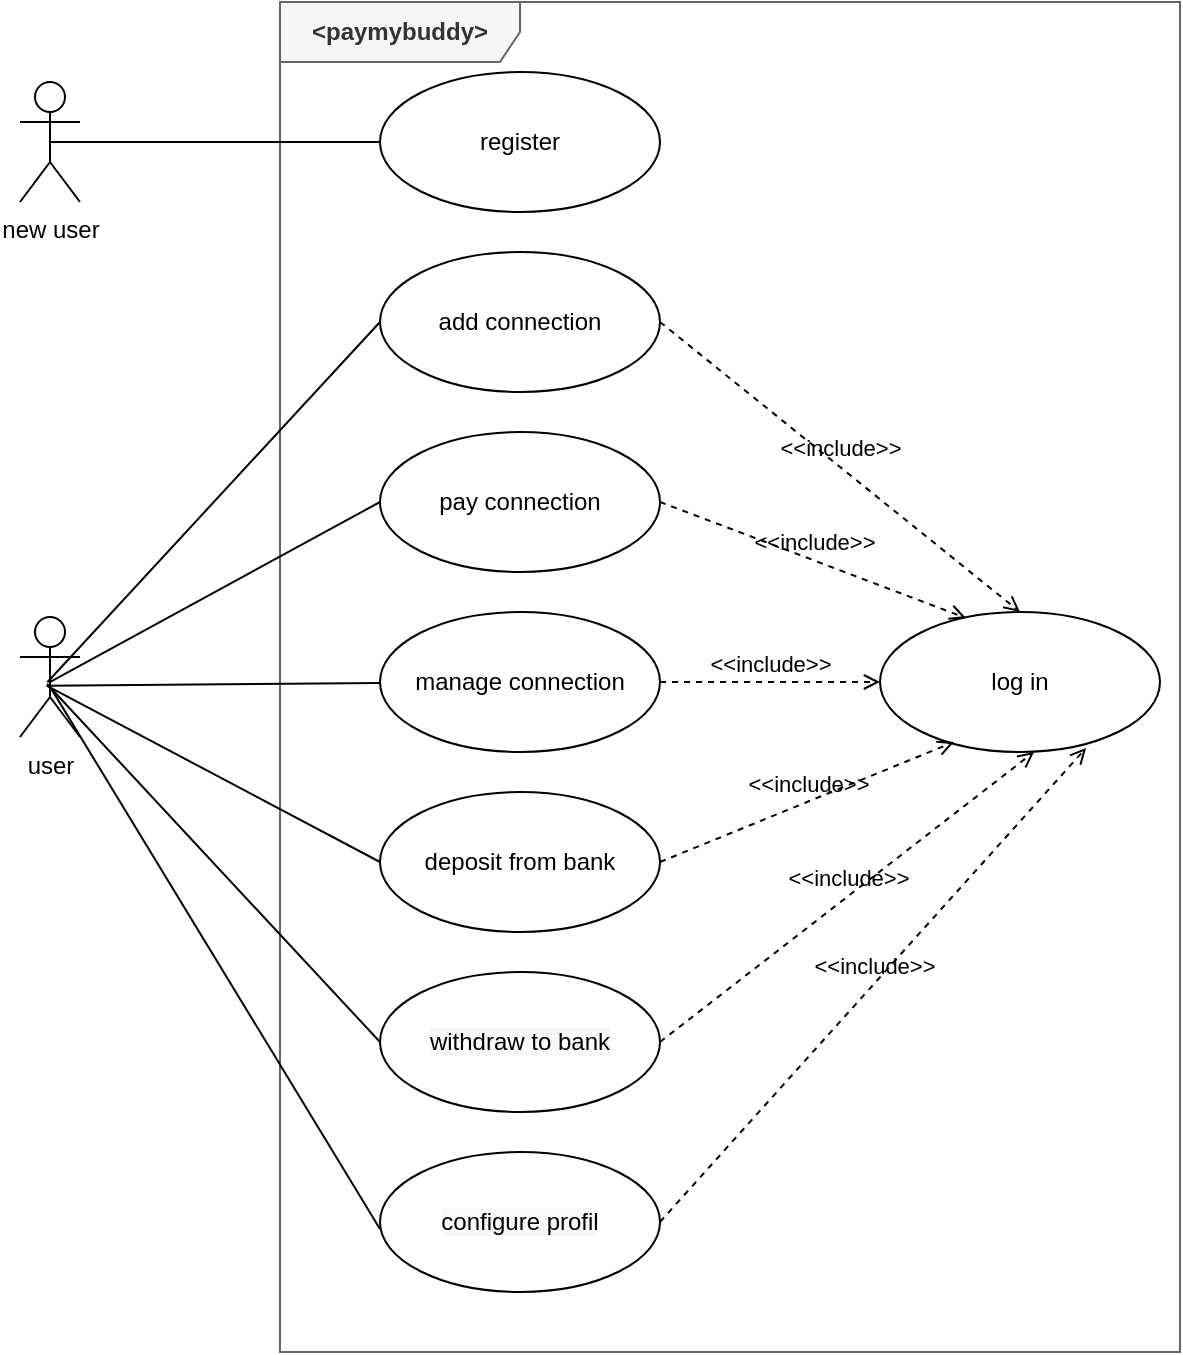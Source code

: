 <mxfile version="20.3.0" type="device" pages="3"><diagram id="xxMG99taoB5J-sArsZjC" name="User stories"><mxGraphModel dx="1182" dy="834" grid="1" gridSize="10" guides="1" tooltips="1" connect="1" arrows="1" fold="1" page="1" pageScale="1" pageWidth="827" pageHeight="1169" math="0" shadow="0"><root><mxCell id="0"/><mxCell id="1" parent="0"/><mxCell id="FmHyTKS54E8O2tWpRUdW-1" value="&lt;b&gt;&amp;lt;paymybuddy&amp;gt;&lt;/b&gt;" style="shape=umlFrame;whiteSpace=wrap;html=1;width=120;height=30;fillColor=#f5f5f5;strokeColor=#666666;fontColor=#333333;" parent="1" vertex="1"><mxGeometry x="190" y="85" width="450" height="675" as="geometry"/></mxCell><mxCell id="FmHyTKS54E8O2tWpRUdW-2" value="register" style="ellipse;whiteSpace=wrap;html=1;" parent="1" vertex="1"><mxGeometry x="240" y="120" width="140" height="70" as="geometry"/></mxCell><mxCell id="FmHyTKS54E8O2tWpRUdW-3" value="add connection" style="ellipse;whiteSpace=wrap;html=1;" parent="1" vertex="1"><mxGeometry x="240" y="210" width="140" height="70" as="geometry"/></mxCell><mxCell id="FmHyTKS54E8O2tWpRUdW-4" value="pay connection" style="ellipse;whiteSpace=wrap;html=1;" parent="1" vertex="1"><mxGeometry x="240" y="300" width="140" height="70" as="geometry"/></mxCell><mxCell id="FmHyTKS54E8O2tWpRUdW-5" value="manage connection" style="ellipse;whiteSpace=wrap;html=1;" parent="1" vertex="1"><mxGeometry x="240" y="390" width="140" height="70" as="geometry"/></mxCell><mxCell id="FmHyTKS54E8O2tWpRUdW-6" value="deposit from bank" style="ellipse;whiteSpace=wrap;html=1;" parent="1" vertex="1"><mxGeometry x="240" y="480" width="140" height="70" as="geometry"/></mxCell><mxCell id="FmHyTKS54E8O2tWpRUdW-7" value="&lt;span style=&quot;color: rgb(0 , 0 , 0) ; font-family: &amp;quot;helvetica&amp;quot; ; font-size: 12px ; font-style: normal ; font-weight: 400 ; letter-spacing: normal ; text-align: center ; text-indent: 0px ; text-transform: none ; word-spacing: 0px ; background-color: rgb(248 , 249 , 250) ; display: inline ; float: none&quot;&gt;withdraw to bank&lt;/span&gt;" style="ellipse;whiteSpace=wrap;html=1;" parent="1" vertex="1"><mxGeometry x="240" y="570" width="140" height="70" as="geometry"/></mxCell><mxCell id="FmHyTKS54E8O2tWpRUdW-9" value="log in" style="ellipse;whiteSpace=wrap;html=1;" parent="1" vertex="1"><mxGeometry x="490" y="390" width="140" height="70" as="geometry"/></mxCell><mxCell id="FmHyTKS54E8O2tWpRUdW-11" value="user" style="shape=umlActor;verticalLabelPosition=bottom;verticalAlign=top;html=1;" parent="1" vertex="1"><mxGeometry x="60" y="392.5" width="30" height="60" as="geometry"/></mxCell><mxCell id="FmHyTKS54E8O2tWpRUdW-15" value="new user" style="shape=umlActor;verticalLabelPosition=bottom;verticalAlign=top;html=1;" parent="1" vertex="1"><mxGeometry x="60" y="125" width="30" height="60" as="geometry"/></mxCell><mxCell id="FmHyTKS54E8O2tWpRUdW-16" value="" style="endArrow=none;html=1;exitX=0.5;exitY=0.5;exitDx=0;exitDy=0;exitPerimeter=0;" parent="1" source="FmHyTKS54E8O2tWpRUdW-15" target="FmHyTKS54E8O2tWpRUdW-2" edge="1"><mxGeometry relative="1" as="geometry"><mxPoint x="80" y="154.5" as="sourcePoint"/><mxPoint x="240" y="154.5" as="targetPoint"/></mxGeometry></mxCell><mxCell id="FmHyTKS54E8O2tWpRUdW-33" value="" style="endArrow=none;html=1;entryX=0;entryY=0.5;entryDx=0;entryDy=0;exitX=0.456;exitY=0.544;exitDx=0;exitDy=0;exitPerimeter=0;" parent="1" source="FmHyTKS54E8O2tWpRUdW-11" target="FmHyTKS54E8O2tWpRUdW-3" edge="1"><mxGeometry relative="1" as="geometry"><mxPoint x="60" y="340" as="sourcePoint"/><mxPoint x="240" y="250" as="targetPoint"/></mxGeometry></mxCell><mxCell id="FmHyTKS54E8O2tWpRUdW-36" value="" style="endArrow=none;html=1;entryX=0;entryY=0.5;entryDx=0;entryDy=0;exitX=0.489;exitY=0.544;exitDx=0;exitDy=0;exitPerimeter=0;" parent="1" source="FmHyTKS54E8O2tWpRUdW-11" target="FmHyTKS54E8O2tWpRUdW-4" edge="1"><mxGeometry relative="1" as="geometry"><mxPoint x="80" y="360" as="sourcePoint"/><mxPoint x="240" y="334.5" as="targetPoint"/></mxGeometry></mxCell><mxCell id="FmHyTKS54E8O2tWpRUdW-39" value="" style="endArrow=none;html=1;exitX=0.456;exitY=0.572;exitDx=0;exitDy=0;exitPerimeter=0;" parent="1" source="FmHyTKS54E8O2tWpRUdW-11" target="FmHyTKS54E8O2tWpRUdW-5" edge="1"><mxGeometry relative="1" as="geometry"><mxPoint x="130" y="410" as="sourcePoint"/><mxPoint x="240" y="424.5" as="targetPoint"/></mxGeometry></mxCell><mxCell id="FmHyTKS54E8O2tWpRUdW-42" value="" style="endArrow=none;html=1;entryX=0;entryY=0.5;entryDx=0;entryDy=0;exitX=0.444;exitY=0.572;exitDx=0;exitDy=0;exitPerimeter=0;" parent="1" source="FmHyTKS54E8O2tWpRUdW-11" target="FmHyTKS54E8O2tWpRUdW-6" edge="1"><mxGeometry relative="1" as="geometry"><mxPoint x="140" y="430" as="sourcePoint"/><mxPoint x="240" y="514.5" as="targetPoint"/></mxGeometry></mxCell><mxCell id="FmHyTKS54E8O2tWpRUdW-45" value="" style="endArrow=none;html=1;entryX=0;entryY=0.5;entryDx=0;entryDy=0;exitX=0.45;exitY=0.558;exitDx=0;exitDy=0;exitPerimeter=0;" parent="1" source="FmHyTKS54E8O2tWpRUdW-11" target="FmHyTKS54E8O2tWpRUdW-7" edge="1"><mxGeometry relative="1" as="geometry"><mxPoint x="140" y="450" as="sourcePoint"/><mxPoint x="240" y="604.5" as="targetPoint"/></mxGeometry></mxCell><mxCell id="e8ai6siRkskZwNuBO6jc-1" value="&amp;lt;&amp;lt;include&amp;gt;&amp;gt;" style="html=1;verticalAlign=bottom;labelBackgroundColor=none;endArrow=open;endFill=0;dashed=1;strokeWidth=1;entryX=0;entryY=0.5;entryDx=0;entryDy=0;exitX=1;exitY=0.5;exitDx=0;exitDy=0;" parent="1" source="FmHyTKS54E8O2tWpRUdW-5" target="FmHyTKS54E8O2tWpRUdW-9" edge="1"><mxGeometry width="160" relative="1" as="geometry"><mxPoint x="330" y="390" as="sourcePoint"/><mxPoint x="490" y="390" as="targetPoint"/></mxGeometry></mxCell><mxCell id="e8ai6siRkskZwNuBO6jc-2" value="&amp;lt;&amp;lt;include&amp;gt;&amp;gt;" style="html=1;verticalAlign=bottom;labelBackgroundColor=none;endArrow=open;endFill=0;dashed=1;strokeWidth=1;exitX=1;exitY=0.5;exitDx=0;exitDy=0;entryX=0.307;entryY=0.043;entryDx=0;entryDy=0;entryPerimeter=0;" parent="1" source="FmHyTKS54E8O2tWpRUdW-4" target="FmHyTKS54E8O2tWpRUdW-9" edge="1"><mxGeometry width="160" relative="1" as="geometry"><mxPoint x="330" y="390" as="sourcePoint"/><mxPoint x="490" y="390" as="targetPoint"/></mxGeometry></mxCell><mxCell id="e8ai6siRkskZwNuBO6jc-3" value="&amp;lt;&amp;lt;include&amp;gt;&amp;gt;" style="html=1;verticalAlign=bottom;labelBackgroundColor=none;endArrow=open;endFill=0;dashed=1;strokeWidth=1;entryX=0.5;entryY=0;entryDx=0;entryDy=0;exitX=1;exitY=0.5;exitDx=0;exitDy=0;" parent="1" source="FmHyTKS54E8O2tWpRUdW-3" target="FmHyTKS54E8O2tWpRUdW-9" edge="1"><mxGeometry width="160" relative="1" as="geometry"><mxPoint x="380" y="245" as="sourcePoint"/><mxPoint x="540" y="160" as="targetPoint"/></mxGeometry></mxCell><mxCell id="e8ai6siRkskZwNuBO6jc-4" value="&amp;lt;&amp;lt;include&amp;gt;&amp;gt;" style="html=1;verticalAlign=bottom;labelBackgroundColor=none;endArrow=open;endFill=0;dashed=1;strokeWidth=1;exitX=1;exitY=0.5;exitDx=0;exitDy=0;entryX=0.264;entryY=0.929;entryDx=0;entryDy=0;entryPerimeter=0;" parent="1" source="FmHyTKS54E8O2tWpRUdW-6" target="FmHyTKS54E8O2tWpRUdW-9" edge="1"><mxGeometry width="160" relative="1" as="geometry"><mxPoint x="380" y="514.5" as="sourcePoint"/><mxPoint x="520" y="460" as="targetPoint"/></mxGeometry></mxCell><mxCell id="e8ai6siRkskZwNuBO6jc-5" value="&amp;lt;&amp;lt;include&amp;gt;&amp;gt;" style="html=1;verticalAlign=bottom;labelBackgroundColor=none;endArrow=open;endFill=0;dashed=1;strokeWidth=1;entryX=0.55;entryY=1;entryDx=0;entryDy=0;entryPerimeter=0;exitX=1;exitY=0.5;exitDx=0;exitDy=0;" parent="1" source="FmHyTKS54E8O2tWpRUdW-7" target="FmHyTKS54E8O2tWpRUdW-9" edge="1"><mxGeometry width="160" relative="1" as="geometry"><mxPoint x="380" y="604.5" as="sourcePoint"/><mxPoint x="540" y="604.5" as="targetPoint"/></mxGeometry></mxCell><mxCell id="e8ai6siRkskZwNuBO6jc-6" value="&amp;lt;&amp;lt;include&amp;gt;&amp;gt;" style="html=1;verticalAlign=bottom;labelBackgroundColor=none;endArrow=open;endFill=0;dashed=1;strokeWidth=1;exitX=1;exitY=0.5;exitDx=0;exitDy=0;entryX=0.736;entryY=0.971;entryDx=0;entryDy=0;entryPerimeter=0;" parent="1" target="FmHyTKS54E8O2tWpRUdW-9" edge="1"><mxGeometry width="160" relative="1" as="geometry"><mxPoint x="380" y="695" as="sourcePoint"/><mxPoint x="574" y="694.5" as="targetPoint"/><Array as="points"/></mxGeometry></mxCell><mxCell id="4snQQTgfeUtFagz6M8MB-1" value="&lt;span style=&quot;color: rgb(0 , 0 , 0) ; font-family: &amp;quot;helvetica&amp;quot; ; font-size: 12px ; font-style: normal ; font-weight: 400 ; letter-spacing: normal ; text-align: center ; text-indent: 0px ; text-transform: none ; word-spacing: 0px ; background-color: rgb(248 , 249 , 250) ; display: inline ; float: none&quot;&gt;configure profil&lt;/span&gt;" style="ellipse;whiteSpace=wrap;html=1;" parent="1" vertex="1"><mxGeometry x="240" y="660" width="140" height="70" as="geometry"/></mxCell><mxCell id="4snQQTgfeUtFagz6M8MB-2" value="" style="endArrow=none;html=1;entryX=0;entryY=0.55;entryDx=0;entryDy=0;entryPerimeter=0;exitX=0.489;exitY=0.572;exitDx=0;exitDy=0;exitPerimeter=0;" parent="1" source="FmHyTKS54E8O2tWpRUdW-11" target="4snQQTgfeUtFagz6M8MB-1" edge="1"><mxGeometry relative="1" as="geometry"><mxPoint x="75" y="530" as="sourcePoint"/><mxPoint x="222.99" y="682.02" as="targetPoint"/></mxGeometry></mxCell></root></mxGraphModel></diagram><diagram id="re6haFcvQXEnMgCoF_5F" name="Model classes"><mxGraphModel dx="591" dy="417" grid="1" gridSize="10" guides="1" tooltips="1" connect="1" arrows="1" fold="1" page="1" pageScale="1" pageWidth="827" pageHeight="1169" math="0" shadow="0"><root><mxCell id="0"/><mxCell id="1" parent="0"/><mxCell id="lU9YC1CF7ty0V0yaXgEz-1" value="" style="shape=folder;fontStyle=1;spacingTop=10;tabWidth=100;tabHeight=29;tabPosition=left;html=1;fillColor=#ffe6cc;strokeColor=#d79b00;rotation=0;" parent="1" vertex="1"><mxGeometry x="20" y="10" width="790" height="420" as="geometry"/></mxCell><mxCell id="YAiseqW8xWY5xE72WVcd-1" value="&lt;b style=&quot;color: rgb(51, 51, 51);&quot;&gt;paymybuddy&lt;br&gt;&lt;/b&gt;" style="text;html=1;align=center;verticalAlign=middle;resizable=0;points=[];autosize=1;strokeColor=#d79b00;fillColor=#ffe6cc;gradientColor=none;glass=0;" parent="1" vertex="1"><mxGeometry x="20" y="10" width="100" height="30" as="geometry"/></mxCell><mxCell id="GdyuxBAX7qN3xK8ZL6hc-1" value="" style="shape=folder;fontStyle=1;spacingTop=10;tabWidth=100;tabHeight=20;tabPosition=left;html=1;fillColor=#d5e8d4;strokeColor=#82b366;" parent="1" vertex="1"><mxGeometry x="40" y="39.83" width="740" height="370.17" as="geometry"/></mxCell><mxCell id="GdyuxBAX7qN3xK8ZL6hc-2" value="&lt;span style=&quot;font-size: 12px;&quot;&gt;model&lt;/span&gt;" style="text;strokeColor=none;fillColor=none;html=1;fontSize=24;fontStyle=1;verticalAlign=middle;align=center;" parent="1" vertex="1"><mxGeometry x="10" y="30" width="100" height="40" as="geometry"/></mxCell><mxCell id="rjfNRUG94rhP-62dyF5x-1" value="+ Registered" style="swimlane;fontStyle=1;align=center;verticalAlign=top;childLayout=stackLayout;horizontal=1;startSize=26;horizontalStack=0;resizeParent=1;resizeParentMax=0;resizeLast=0;collapsible=1;marginBottom=0;fillColor=#d5e8d4;strokeColor=#000000;" parent="1" vertex="1"><mxGeometry x="420" y="90" width="280" height="311.713" as="geometry"/></mxCell><mxCell id="rjfNRUG94rhP-62dyF5x-2" value="- email: String" style="text;strokeColor=none;fillColor=none;align=left;verticalAlign=top;spacingLeft=4;spacingRight=4;overflow=hidden;rotatable=0;points=[[0,0.5],[1,0.5]];portConstraint=eastwest;" parent="rjfNRUG94rhP-62dyF5x-1" vertex="1"><mxGeometry y="26" width="280" height="20.344" as="geometry"/></mxCell><mxCell id="rjfNRUG94rhP-62dyF5x-3" value="- password: String" style="text;strokeColor=none;fillColor=none;align=left;verticalAlign=top;spacingLeft=4;spacingRight=4;overflow=hidden;rotatable=0;points=[[0,0.5],[1,0.5]];portConstraint=eastwest;" parent="rjfNRUG94rhP-62dyF5x-1" vertex="1"><mxGeometry y="46.344" width="280" height="20.344" as="geometry"/></mxCell><mxCell id="rjfNRUG94rhP-62dyF5x-4" value="- firstName: String" style="text;strokeColor=none;fillColor=none;align=left;verticalAlign=top;spacingLeft=4;spacingRight=4;overflow=hidden;rotatable=0;points=[[0,0.5],[1,0.5]];portConstraint=eastwest;" parent="rjfNRUG94rhP-62dyF5x-1" vertex="1"><mxGeometry y="66.687" width="280" height="20.344" as="geometry"/></mxCell><mxCell id="rjfNRUG94rhP-62dyF5x-5" value="- lastName: String" style="text;strokeColor=none;fillColor=none;align=left;verticalAlign=top;spacingLeft=4;spacingRight=4;overflow=hidden;rotatable=0;points=[[0,0.5],[1,0.5]];portConstraint=eastwest;" parent="rjfNRUG94rhP-62dyF5x-1" vertex="1"><mxGeometry y="87.031" width="280" height="20.344" as="geometry"/></mxCell><mxCell id="rjfNRUG94rhP-62dyF5x-6" value="- birthDate: java.sql.Date" style="text;strokeColor=none;fillColor=none;align=left;verticalAlign=top;spacingLeft=4;spacingRight=4;overflow=hidden;rotatable=0;points=[[0,0.5],[1,0.5]];portConstraint=eastwest;" parent="rjfNRUG94rhP-62dyF5x-1" vertex="1"><mxGeometry y="107.375" width="280" height="20.344" as="geometry"/></mxCell><mxCell id="rjfNRUG94rhP-62dyF5x-7" value="- iban: String" style="text;strokeColor=none;fillColor=none;align=left;verticalAlign=top;spacingLeft=4;spacingRight=4;overflow=hidden;rotatable=0;points=[[0,0.5],[1,0.5]];portConstraint=eastwest;" parent="rjfNRUG94rhP-62dyF5x-1" vertex="1"><mxGeometry y="127.718" width="280" height="20.344" as="geometry"/></mxCell><mxCell id="rjfNRUG94rhP-62dyF5x-8" value="- balance: double" style="text;strokeColor=none;fillColor=none;align=left;verticalAlign=top;spacingLeft=4;spacingRight=4;overflow=hidden;rotatable=0;points=[[0,0.5],[1,0.5]];portConstraint=eastwest;" parent="rjfNRUG94rhP-62dyF5x-1" vertex="1"><mxGeometry y="148.062" width="280" height="20.344" as="geometry"/></mxCell><mxCell id="rjfNRUG94rhP-62dyF5x-9" value="" style="line;strokeWidth=1;fillColor=none;align=left;verticalAlign=middle;spacingTop=-1;spacingLeft=3;spacingRight=3;rotatable=0;labelPosition=right;points=[];portConstraint=eastwest;" parent="rjfNRUG94rhP-62dyF5x-1" vertex="1"><mxGeometry y="168.405" width="280" height="6.26" as="geometry"/></mxCell><mxCell id="ErkV7QwUXXA3JRK7GCIW-8" value="+ Registered(: String,: String,: String,: String,&#10;: Date,: String)" style="text;strokeColor=none;fillColor=none;align=left;verticalAlign=top;spacingLeft=4;spacingRight=4;overflow=hidden;rotatable=0;points=[[0,0.5],[1,0.5]];portConstraint=eastwest;" parent="rjfNRUG94rhP-62dyF5x-1" vertex="1"><mxGeometry y="174.665" width="280" height="35.33" as="geometry"/></mxCell><mxCell id="ErkV7QwUXXA3JRK7GCIW-9" value="+ equals(): boolean" style="text;strokeColor=none;fillColor=none;align=left;verticalAlign=top;spacingLeft=4;spacingRight=4;overflow=hidden;rotatable=0;points=[[0,0.5],[1,0.5]];portConstraint=eastwest;" parent="rjfNRUG94rhP-62dyF5x-1" vertex="1"><mxGeometry y="209.995" width="280" height="20.344" as="geometry"/></mxCell><mxCell id="ErkV7QwUXXA3JRK7GCIW-3" value="+ addConnection(: Registered): void" style="text;strokeColor=none;fillColor=none;align=left;verticalAlign=top;spacingLeft=4;spacingRight=4;overflow=hidden;rotatable=0;points=[[0,0.5],[1,0.5]];portConstraint=eastwest;" parent="rjfNRUG94rhP-62dyF5x-1" vertex="1"><mxGeometry y="230.339" width="280" height="20.344" as="geometry"/></mxCell><mxCell id="ErkV7QwUXXA3JRK7GCIW-4" value="+ removeConnection(: Registered): void" style="text;strokeColor=none;fillColor=none;align=left;verticalAlign=top;spacingLeft=4;spacingRight=4;overflow=hidden;rotatable=0;points=[[0,0.5],[1,0.5]];portConstraint=eastwest;" parent="rjfNRUG94rhP-62dyF5x-1" vertex="1"><mxGeometry y="250.682" width="280" height="20.344" as="geometry"/></mxCell><mxCell id="ErkV7QwUXXA3JRK7GCIW-6" value="+ addSendedTransaction(: Transaction): void" style="text;strokeColor=none;fillColor=none;align=left;verticalAlign=top;spacingLeft=4;spacingRight=4;overflow=hidden;rotatable=0;points=[[0,0.5],[1,0.5]];portConstraint=eastwest;" parent="rjfNRUG94rhP-62dyF5x-1" vertex="1"><mxGeometry y="271.026" width="280" height="20.344" as="geometry"/></mxCell><mxCell id="ErkV7QwUXXA3JRK7GCIW-7" value="+ addReceivedTransaction(: Transaction): void" style="text;strokeColor=none;fillColor=none;align=left;verticalAlign=top;spacingLeft=4;spacingRight=4;overflow=hidden;rotatable=0;points=[[0,0.5],[1,0.5]];portConstraint=eastwest;" parent="rjfNRUG94rhP-62dyF5x-1" vertex="1"><mxGeometry y="291.37" width="280" height="20.344" as="geometry"/></mxCell><mxCell id="rjfNRUG94rhP-62dyF5x-10" value="+ Transaction" style="swimlane;fontStyle=1;align=center;verticalAlign=top;childLayout=stackLayout;horizontal=1;startSize=26;horizontalStack=0;resizeParent=1;resizeParentMax=0;resizeLast=0;collapsible=1;marginBottom=0;fillColor=#d5e8d4;strokeColor=#000000;" parent="1" vertex="1"><mxGeometry x="60" y="90" width="250" height="154.321" as="geometry"/></mxCell><mxCell id="mjjPSUzZbkEqPlDbt9-V-7" value="- transactionId: long" style="text;strokeColor=none;fillColor=none;align=left;verticalAlign=top;spacingLeft=4;spacingRight=4;overflow=hidden;rotatable=0;points=[[0,0.5],[1,0.5]];portConstraint=eastwest;" parent="rjfNRUG94rhP-62dyF5x-10" vertex="1"><mxGeometry y="26" width="250" height="20.344" as="geometry"/></mxCell><mxCell id="rjfNRUG94rhP-62dyF5x-12" value="- dateTime: java.sql.Timestamp" style="text;strokeColor=none;fillColor=none;align=left;verticalAlign=top;spacingLeft=4;spacingRight=4;overflow=hidden;rotatable=0;points=[[0,0.5],[1,0.5]];portConstraint=eastwest;" parent="rjfNRUG94rhP-62dyF5x-10" vertex="1"><mxGeometry y="46.344" width="250" height="20.344" as="geometry"/></mxCell><mxCell id="rjfNRUG94rhP-62dyF5x-13" value="- amont: double" style="text;strokeColor=none;fillColor=none;align=left;verticalAlign=top;spacingLeft=4;spacingRight=4;overflow=hidden;rotatable=0;points=[[0,0.5],[1,0.5]];portConstraint=eastwest;" parent="rjfNRUG94rhP-62dyF5x-10" vertex="1"><mxGeometry y="66.687" width="250" height="20.344" as="geometry"/></mxCell><mxCell id="TJP0kysgnHJOxsG-RHQ1-1" value="- fee: double" style="text;strokeColor=none;fillColor=none;align=left;verticalAlign=top;spacingLeft=4;spacingRight=4;overflow=hidden;rotatable=0;points=[[0,0.5],[1,0.5]];portConstraint=eastwest;" parent="rjfNRUG94rhP-62dyF5x-10" vertex="1"><mxGeometry y="87.031" width="250" height="20.344" as="geometry"/></mxCell><mxCell id="rjfNRUG94rhP-62dyF5x-15" value="" style="line;strokeWidth=1;fillColor=none;align=left;verticalAlign=middle;spacingTop=-1;spacingLeft=3;spacingRight=3;rotatable=0;labelPosition=right;points=[];portConstraint=eastwest;" parent="rjfNRUG94rhP-62dyF5x-10" vertex="1"><mxGeometry y="107.375" width="250" height="6.26" as="geometry"/></mxCell><mxCell id="5Cfh356xiwPwccJ1Z_U3-1" value="+ Transaction(: Timestamp, amount: double)" style="text;strokeColor=none;fillColor=none;align=left;verticalAlign=top;spacingLeft=4;spacingRight=4;overflow=hidden;rotatable=0;points=[[0,0.5],[1,0.5]];portConstraint=eastwest;" parent="rjfNRUG94rhP-62dyF5x-10" vertex="1"><mxGeometry y="113.634" width="250" height="20.344" as="geometry"/></mxCell><mxCell id="6MrBA3zf_0KYaVBLMWom-1" value="+ monetize(): void" style="text;strokeColor=none;fillColor=none;align=left;verticalAlign=top;spacingLeft=4;spacingRight=4;overflow=hidden;rotatable=0;points=[[0,0.5],[1,0.5]];portConstraint=eastwest;" vertex="1" parent="rjfNRUG94rhP-62dyF5x-10"><mxGeometry y="133.978" width="250" height="20.344" as="geometry"/></mxCell><mxCell id="2jjG0EpL02r9pUlYOXsF-1" value="send" style="text;html=1;strokeColor=none;fillColor=none;align=center;verticalAlign=middle;whiteSpace=wrap;rounded=0;" parent="1" vertex="1"><mxGeometry x="320" y="75" width="60" height="15" as="geometry"/></mxCell><mxCell id="A1-amMCZ4FzO_DaZH3jo-1" value="connect" style="text;html=1;strokeColor=none;fillColor=none;align=center;verticalAlign=middle;whiteSpace=wrap;rounded=0;" parent="1" vertex="1"><mxGeometry x="700" y="93.5" width="60" height="20" as="geometry"/></mxCell><mxCell id="rNup6urI1Es-uKU9JBVO-1" value="" style="endArrow=none;html=1;rounded=0;align=center;verticalAlign=top;endFill=0;labelBackgroundColor=none;strokeColor=#000000;entryX=1;entryY=0.023;entryDx=0;entryDy=0;entryPerimeter=0;edgeStyle=orthogonalEdgeStyle;exitX=0.999;exitY=0.104;exitDx=0;exitDy=0;exitPerimeter=0;" parent="1" source="rjfNRUG94rhP-62dyF5x-1" target="rjfNRUG94rhP-62dyF5x-1" edge="1"><mxGeometry relative="1" as="geometry"><mxPoint x="650.43" y="112.64" as="sourcePoint"/><mxPoint x="650.93" y="94.999" as="targetPoint"/><Array as="points"><mxPoint x="760" y="112"/><mxPoint x="760" y="95"/></Array></mxGeometry></mxCell><mxCell id="rNup6urI1Es-uKU9JBVO-2" value="*" style="resizable=0;html=1;align=left;verticalAlign=top;labelBackgroundColor=none;glass=0;gradientColor=none;" parent="rNup6urI1Es-uKU9JBVO-1" connectable="0" vertex="1"><mxGeometry x="-1" relative="1" as="geometry"><mxPoint y="-45" as="offset"/></mxGeometry></mxCell><mxCell id="rNup6urI1Es-uKU9JBVO-3" value="*" style="resizable=0;html=1;align=left;verticalAlign=top;labelBackgroundColor=none;glass=0;gradientColor=none;" parent="rNup6urI1Es-uKU9JBVO-1" connectable="0" vertex="1"><mxGeometry x="-1" relative="1" as="geometry"><mxPoint y="-2" as="offset"/></mxGeometry></mxCell><mxCell id="mjjPSUzZbkEqPlDbt9-V-1" value="" style="endArrow=none;html=1;rounded=0;align=center;verticalAlign=top;endFill=0;labelBackgroundColor=none;entryX=-0.002;entryY=0.014;entryDx=0;entryDy=0;strokeColor=#000000;entryPerimeter=0;exitX=0.999;exitY=0.032;exitDx=0;exitDy=0;exitPerimeter=0;" parent="1" source="rjfNRUG94rhP-62dyF5x-10" target="rjfNRUG94rhP-62dyF5x-1" edge="1"><mxGeometry relative="1" as="geometry"><mxPoint x="310" y="100" as="sourcePoint"/><mxPoint x="490" y="430" as="targetPoint"/></mxGeometry></mxCell><mxCell id="mjjPSUzZbkEqPlDbt9-V-2" value="*" style="resizable=0;html=1;align=left;verticalAlign=top;labelBackgroundColor=none;" parent="mjjPSUzZbkEqPlDbt9-V-1" connectable="0" vertex="1"><mxGeometry x="-1" relative="1" as="geometry"><mxPoint y="-20" as="offset"/></mxGeometry></mxCell><mxCell id="mjjPSUzZbkEqPlDbt9-V-3" value="&lt;span style=&quot;text-align: left&quot;&gt;0..1&lt;/span&gt;" style="resizable=0;html=1;align=right;verticalAlign=bottom;labelBackgroundColor=none;" parent="mjjPSUzZbkEqPlDbt9-V-1" connectable="0" vertex="1"><mxGeometry x="1" relative="1" as="geometry"/></mxCell><mxCell id="mjjPSUzZbkEqPlDbt9-V-4" value="" style="endArrow=none;html=1;rounded=0;align=center;verticalAlign=top;endFill=0;labelBackgroundColor=none;strokeColor=#000000;entryX=-0.002;entryY=0.063;entryDx=0;entryDy=0;entryPerimeter=0;exitX=0.998;exitY=0.13;exitDx=0;exitDy=0;exitPerimeter=0;" parent="1" source="rjfNRUG94rhP-62dyF5x-10" target="rjfNRUG94rhP-62dyF5x-1" edge="1"><mxGeometry relative="1" as="geometry"><mxPoint x="310" y="110" as="sourcePoint"/><mxPoint x="410" y="110" as="targetPoint"/></mxGeometry></mxCell><mxCell id="mjjPSUzZbkEqPlDbt9-V-5" value="*" style="resizable=0;html=1;align=left;verticalAlign=top;labelBackgroundColor=none;" parent="mjjPSUzZbkEqPlDbt9-V-4" connectable="0" vertex="1"><mxGeometry x="-1" relative="1" as="geometry"><mxPoint y="1" as="offset"/></mxGeometry></mxCell><mxCell id="mjjPSUzZbkEqPlDbt9-V-6" value="&lt;span style=&quot;text-align: left&quot;&gt;0..1&lt;/span&gt;" style="resizable=0;html=1;align=right;verticalAlign=bottom;labelBackgroundColor=none;" parent="mjjPSUzZbkEqPlDbt9-V-4" connectable="0" vertex="1"><mxGeometry x="1" relative="1" as="geometry"><mxPoint y="21" as="offset"/></mxGeometry></mxCell><mxCell id="ktEJqtbzXAvCiPGEECb6-1" value="receive" style="text;html=1;strokeColor=none;fillColor=none;align=center;verticalAlign=middle;whiteSpace=wrap;rounded=0;" parent="1" vertex="1"><mxGeometry x="320" y="110" width="60" height="15" as="geometry"/></mxCell><mxCell id="6MrBA3zf_0KYaVBLMWom-2" value="set fee with monetize()" style="shape=note2;boundedLbl=1;whiteSpace=wrap;html=1;size=25;verticalAlign=top;align=center;" vertex="1" parent="1"><mxGeometry x="290" y="341.71" width="120" height="60" as="geometry"/></mxCell><mxCell id="6MrBA3zf_0KYaVBLMWom-3" value="" style="endArrow=none;dashed=1;html=1;rounded=0;exitX=1;exitY=0.362;exitDx=0;exitDy=0;exitPerimeter=0;" edge="1" parent="1" source="5Cfh356xiwPwccJ1Z_U3-1" target="6MrBA3zf_0KYaVBLMWom-2"><mxGeometry width="50" height="50" relative="1" as="geometry"><mxPoint x="390" y="200" as="sourcePoint"/><mxPoint x="440" y="150" as="targetPoint"/></mxGeometry></mxCell></root></mxGraphModel></diagram><diagram id="tizZ1RLNNSfinGFamN3x" name="MLD"><mxGraphModel dx="1182" dy="834" grid="1" gridSize="10" guides="1" tooltips="1" connect="1" arrows="1" fold="1" page="1" pageScale="1" pageWidth="827" pageHeight="1169" math="0" shadow="0"><root><mxCell id="0"/><mxCell id="1" parent="0"/><mxCell id="ovY-ZEwKtw24F1mLRblW-2" value="" style="rounded=0;whiteSpace=wrap;html=1;" parent="1" vertex="1"><mxGeometry width="980" height="210" as="geometry"/></mxCell><mxCell id="eUvNj103EAFzk9UbeLGO-1" value="transaction" style="swimlane;fontStyle=1;align=center;verticalAlign=top;childLayout=stackLayout;horizontal=1;startSize=26;horizontalStack=0;resizeParent=1;resizeParentMax=0;resizeLast=0;collapsible=1;marginBottom=0;" parent="1" vertex="1"><mxGeometry x="11" y="10" width="280" height="156.062" as="geometry"/></mxCell><mxCell id="mlkgJIJcvAuagcrukaCh-1" value="transaction_id: BIGINT AUTOINCREMENT [PK]" style="text;strokeColor=none;fillColor=none;align=left;verticalAlign=top;spacingLeft=4;spacingRight=4;overflow=hidden;rotatable=0;points=[[0,0.5],[1,0.5]];portConstraint=eastwest;" parent="eUvNj103EAFzk9UbeLGO-1" vertex="1"><mxGeometry y="26" width="280" height="20.344" as="geometry"/></mxCell><mxCell id="eUvNj103EAFzk9UbeLGO-3" value="" style="line;strokeWidth=1;fillColor=none;align=left;verticalAlign=middle;spacingTop=-1;spacingLeft=3;spacingRight=3;rotatable=0;labelPosition=right;points=[];portConstraint=eastwest;" parent="eUvNj103EAFzk9UbeLGO-1" vertex="1"><mxGeometry y="46.344" width="280" height="8" as="geometry"/></mxCell><mxCell id="H9BBEMSUz5GwpzN0ryws-1" value="date_time: DATETIME NOT NULL " style="text;strokeColor=none;fillColor=none;align=left;verticalAlign=top;spacingLeft=4;spacingRight=4;overflow=hidden;rotatable=0;points=[[0,0.5],[1,0.5]];portConstraint=eastwest;" parent="eUvNj103EAFzk9UbeLGO-1" vertex="1"><mxGeometry y="54.344" width="280" height="20.344" as="geometry"/></mxCell><mxCell id="CRgn4iuqI_-bEMzpMYjT-1" value="amont: REAL NOT NULL" style="text;align=left;verticalAlign=top;spacingLeft=4;spacingRight=4;overflow=hidden;rotatable=0;points=[[0,0.5],[1,0.5]];portConstraint=eastwest;" parent="eUvNj103EAFzk9UbeLGO-1" vertex="1"><mxGeometry y="74.687" width="280" height="20.344" as="geometry"/></mxCell><mxCell id="9W4_5z5iIFx8c0AIn2g8-1" value="fee: REAL NOT NULL" style="text;align=left;verticalAlign=top;spacingLeft=4;spacingRight=4;overflow=hidden;rotatable=0;points=[[0,0.5],[1,0.5]];portConstraint=eastwest;" vertex="1" parent="eUvNj103EAFzk9UbeLGO-1"><mxGeometry y="95.031" width="280" height="20.344" as="geometry"/></mxCell><mxCell id="HpQAe7z6Ln4uGmEMV_ZO-1" value="email_sender: VARCHAR(320) [FK]" style="text;strokeColor=none;fillColor=none;align=left;verticalAlign=top;spacingLeft=4;spacingRight=4;overflow=hidden;rotatable=0;points=[[0,0.5],[1,0.5]];portConstraint=eastwest;" parent="eUvNj103EAFzk9UbeLGO-1" vertex="1"><mxGeometry y="115.375" width="280" height="20.344" as="geometry"/></mxCell><mxCell id="HpQAe7z6Ln4uGmEMV_ZO-2" value="email_receiver: VARCHAR(320) [FK]" style="text;strokeColor=none;fillColor=none;align=left;verticalAlign=top;spacingLeft=4;spacingRight=4;overflow=hidden;rotatable=0;points=[[0,0.5],[1,0.5]];portConstraint=eastwest;" parent="eUvNj103EAFzk9UbeLGO-1" vertex="1"><mxGeometry y="135.718" width="280" height="20.344" as="geometry"/></mxCell><mxCell id="eUvNj103EAFzk9UbeLGO-9" value="connection" style="swimlane;fontStyle=1;align=center;verticalAlign=top;childLayout=stackLayout;horizontal=1;startSize=26;horizontalStack=0;resizeParent=1;resizeParentMax=0;resizeLast=0;collapsible=1;marginBottom=0;" parent="1" vertex="1"><mxGeometry x="660" y="10" width="270" height="74.687" as="geometry"/></mxCell><mxCell id="7sN4UjL_ij91M_dtAgp1-3" value="email_add: VARCHAR(320) NOT NULL [PFK]" style="text;strokeColor=none;fillColor=none;align=left;verticalAlign=top;spacingLeft=4;spacingRight=4;overflow=hidden;rotatable=0;points=[[0,0.5],[1,0.5]];portConstraint=eastwest;" parent="eUvNj103EAFzk9UbeLGO-9" vertex="1"><mxGeometry y="26" width="270" height="20.344" as="geometry"/></mxCell><mxCell id="7sN4UjL_ij91M_dtAgp1-4" value="email_added: VARCHAR(320) NOT NULL [PFK]" style="text;strokeColor=none;fillColor=none;align=left;verticalAlign=top;spacingLeft=4;spacingRight=4;overflow=hidden;rotatable=0;points=[[0,0.5],[1,0.5]];portConstraint=eastwest;" parent="eUvNj103EAFzk9UbeLGO-9" vertex="1"><mxGeometry y="46.344" width="270" height="20.344" as="geometry"/></mxCell><mxCell id="eUvNj103EAFzk9UbeLGO-11" value="" style="line;strokeWidth=1;fillColor=none;align=left;verticalAlign=middle;spacingTop=-1;spacingLeft=3;spacingRight=3;rotatable=0;labelPosition=right;points=[];portConstraint=eastwest;" parent="eUvNj103EAFzk9UbeLGO-9" vertex="1"><mxGeometry y="66.687" width="270" height="8" as="geometry"/></mxCell><mxCell id="42K3gRjyNqrHJVcgOcZ1-1" value="registered" style="swimlane;fontStyle=1;align=center;verticalAlign=top;childLayout=stackLayout;horizontal=1;startSize=26;horizontalStack=0;resizeParent=1;resizeParentMax=0;resizeLast=0;collapsible=1;marginBottom=0;" parent="1" vertex="1"><mxGeometry x="350.0" y="10" width="250" height="174.665" as="geometry"/></mxCell><mxCell id="42K3gRjyNqrHJVcgOcZ1-2" value="email: VARCHAR(320) NOT NULL [PK]" style="text;strokeColor=none;fillColor=none;align=left;verticalAlign=top;spacingLeft=4;spacingRight=4;overflow=hidden;rotatable=0;points=[[0,0.5],[1,0.5]];portConstraint=eastwest;" parent="42K3gRjyNqrHJVcgOcZ1-1" vertex="1"><mxGeometry y="26" width="250" height="20.344" as="geometry"/></mxCell><mxCell id="42K3gRjyNqrHJVcgOcZ1-9" value="" style="line;strokeWidth=1;fillColor=none;align=left;verticalAlign=middle;spacingTop=-1;spacingLeft=3;spacingRight=3;rotatable=0;labelPosition=right;points=[];portConstraint=eastwest;" parent="42K3gRjyNqrHJVcgOcZ1-1" vertex="1"><mxGeometry y="46.344" width="250" height="6.26" as="geometry"/></mxCell><mxCell id="42K3gRjyNqrHJVcgOcZ1-3" value="password: VARCHAR(25) NOT NULL" style="text;strokeColor=none;fillColor=none;align=left;verticalAlign=top;spacingLeft=4;spacingRight=4;overflow=hidden;rotatable=0;points=[[0,0.5],[1,0.5]];portConstraint=eastwest;" parent="42K3gRjyNqrHJVcgOcZ1-1" vertex="1"><mxGeometry y="52.603" width="250" height="20.344" as="geometry"/></mxCell><mxCell id="42K3gRjyNqrHJVcgOcZ1-4" value="first_name: VARCHAR(30) NOT NULL" style="text;strokeColor=none;fillColor=none;align=left;verticalAlign=top;spacingLeft=4;spacingRight=4;overflow=hidden;rotatable=0;points=[[0,0.5],[1,0.5]];portConstraint=eastwest;" parent="42K3gRjyNqrHJVcgOcZ1-1" vertex="1"><mxGeometry y="72.947" width="250" height="20.344" as="geometry"/></mxCell><mxCell id="42K3gRjyNqrHJVcgOcZ1-5" value="last_name: VARCHAR(30) NOT NULL" style="text;strokeColor=none;fillColor=none;align=left;verticalAlign=top;spacingLeft=4;spacingRight=4;overflow=hidden;rotatable=0;points=[[0,0.5],[1,0.5]];portConstraint=eastwest;" parent="42K3gRjyNqrHJVcgOcZ1-1" vertex="1"><mxGeometry y="93.29" width="250" height="20.344" as="geometry"/></mxCell><mxCell id="42K3gRjyNqrHJVcgOcZ1-6" value="birth_date: DATE NOT NULL" style="text;strokeColor=none;fillColor=none;align=left;verticalAlign=top;spacingLeft=4;spacingRight=4;overflow=hidden;rotatable=0;points=[[0,0.5],[1,0.5]];portConstraint=eastwest;" parent="42K3gRjyNqrHJVcgOcZ1-1" vertex="1"><mxGeometry y="113.634" width="250" height="20.344" as="geometry"/></mxCell><mxCell id="42K3gRjyNqrHJVcgOcZ1-7" value="iban: VARCHAR(34)" style="text;strokeColor=none;fillColor=none;align=left;verticalAlign=top;spacingLeft=4;spacingRight=4;overflow=hidden;rotatable=0;points=[[0,0.5],[1,0.5]];portConstraint=eastwest;" parent="42K3gRjyNqrHJVcgOcZ1-1" vertex="1"><mxGeometry y="133.978" width="250" height="20.344" as="geometry"/></mxCell><mxCell id="42K3gRjyNqrHJVcgOcZ1-8" value="balance: REAL" style="text;strokeColor=none;fillColor=none;align=left;verticalAlign=top;spacingLeft=4;spacingRight=4;overflow=hidden;rotatable=0;points=[[0,0.5],[1,0.5]];portConstraint=eastwest;" parent="42K3gRjyNqrHJVcgOcZ1-1" vertex="1"><mxGeometry y="154.321" width="250" height="20.344" as="geometry"/></mxCell><mxCell id="t-uzxnWpaBBsnIPg2ymA-3" value="" style="fontSize=12;html=1;endArrow=ERzeroToMany;endFill=1;rounded=0;strokeColor=#000000;entryX=-0.004;entryY=0.664;entryDx=0;entryDy=0;entryPerimeter=0;exitX=1;exitY=0.295;exitDx=0;exitDy=0;exitPerimeter=0;edgeStyle=orthogonalEdgeStyle;" parent="1" source="42K3gRjyNqrHJVcgOcZ1-2" target="7sN4UjL_ij91M_dtAgp1-3" edge="1"><mxGeometry width="100" height="100" relative="1" as="geometry"><mxPoint x="630" y="20" as="sourcePoint"/><mxPoint x="650" y="27.86" as="targetPoint"/></mxGeometry></mxCell><mxCell id="t-uzxnWpaBBsnIPg2ymA-4" value="" style="fontSize=12;html=1;endArrow=ERzeroToMany;endFill=1;rounded=0;strokeColor=#000000;entryX=0.002;entryY=0.794;entryDx=0;entryDy=0;exitX=0.998;exitY=0.811;exitDx=0;exitDy=0;exitPerimeter=0;entryPerimeter=0;edgeStyle=orthogonalEdgeStyle;" parent="1" source="42K3gRjyNqrHJVcgOcZ1-2" target="7sN4UjL_ij91M_dtAgp1-4" edge="1"><mxGeometry width="100" height="100" relative="1" as="geometry"><mxPoint x="620" y="29" as="sourcePoint"/><mxPoint x="650" y="30" as="targetPoint"/><Array as="points"><mxPoint x="620" y="53"/><mxPoint x="620" y="73"/></Array></mxGeometry></mxCell><mxCell id="t-uzxnWpaBBsnIPg2ymA-5" value="" style="fontSize=12;html=1;endArrow=ERzeroToMany;endFill=1;rounded=0;strokeColor=#000000;exitX=0.004;exitY=0.147;exitDx=0;exitDy=0;exitPerimeter=0;dashed=1;entryX=0.999;entryY=0.743;entryDx=0;entryDy=0;entryPerimeter=0;edgeStyle=orthogonalEdgeStyle;" parent="1" source="42K3gRjyNqrHJVcgOcZ1-2" target="HpQAe7z6Ln4uGmEMV_ZO-1" edge="1"><mxGeometry width="100" height="100" relative="1" as="geometry"><mxPoint x="300.0" y="70.001" as="sourcePoint"/><mxPoint x="290" y="130" as="targetPoint"/></mxGeometry></mxCell><mxCell id="t-uzxnWpaBBsnIPg2ymA-6" value="" style="fontSize=12;html=1;endArrow=ERzeroToMany;endFill=1;rounded=0;strokeColor=#000000;dashed=1;entryX=1;entryY=0.653;entryDx=0;entryDy=0;exitX=0.002;exitY=0.811;exitDx=0;exitDy=0;exitPerimeter=0;entryPerimeter=0;edgeStyle=orthogonalEdgeStyle;" parent="1" source="42K3gRjyNqrHJVcgOcZ1-2" target="HpQAe7z6Ln4uGmEMV_ZO-2" edge="1"><mxGeometry width="100" height="100" relative="1" as="geometry"><mxPoint x="350" y="40" as="sourcePoint"/><mxPoint x="299.88" y="27.057" as="targetPoint"/><Array as="points"><mxPoint x="330" y="53"/><mxPoint x="330" y="159"/></Array></mxGeometry></mxCell></root></mxGraphModel></diagram></mxfile>